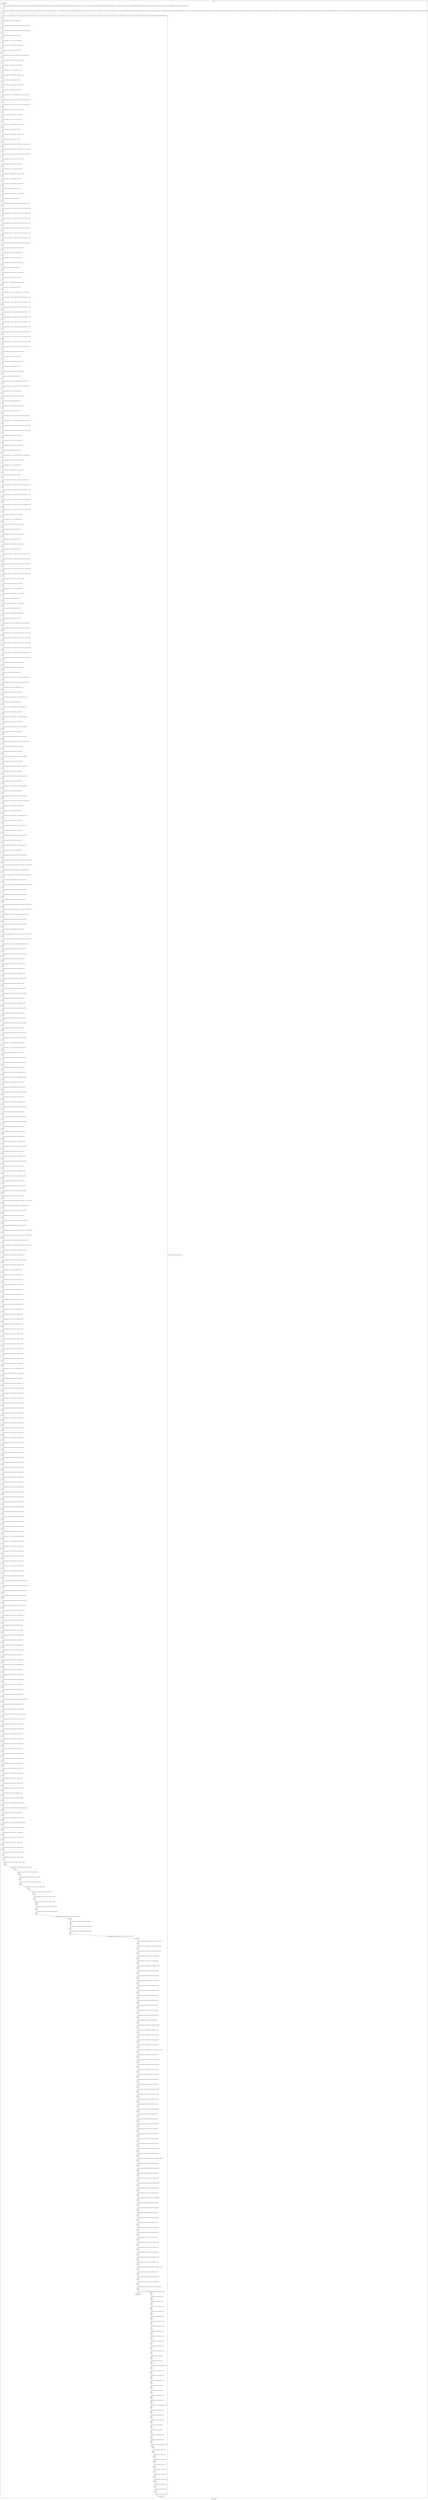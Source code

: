 digraph G {
label="Btor2XCFA";
subgraph cluster_0 {
label="main";
main_init[];
l1[];
l3[];
l4[];
l5[];
l6[];
l7[];
l8[];
l9[];
l10[];
l11[];
l12[];
l13[];
l14[];
l15[];
l16[];
l17[];
l18[];
l19[];
l20[];
l21[];
l22[];
l23[];
l24[];
l25[];
l26[];
l27[];
l28[];
l29[];
l30[];
l31[];
l32[];
l33[];
l34[];
l35[];
l36[];
l37[];
l38[];
l39[];
l40[];
l41[];
l42[];
l43[];
l44[];
l45[];
l46[];
l47[];
l48[];
l49[];
l50[];
l51[];
l52[];
l53[];
l54[];
l55[];
l56[];
l57[];
l58[];
l59[];
l60[];
l61[];
l62[];
l63[];
l64[];
l65[];
l66[];
l67[];
l68[];
l69[];
l70[];
l71[];
l72[];
l73[];
l74[];
l75[];
l76[];
l77[];
l78[];
l79[];
l80[];
l81[];
l82[];
l83[];
l84[];
l85[];
l86[];
l87[];
l88[];
l89[];
l90[];
l91[];
l92[];
l93[];
l94[];
l95[];
l96[];
l97[];
l98[];
l99[];
l100[];
l101[];
l102[];
l103[];
l104[];
l105[];
l106[];
l107[];
l108[];
l109[];
l110[];
l111[];
l112[];
l113[];
l114[];
l115[];
l116[];
l117[];
l118[];
l119[];
l120[];
l121[];
l122[];
l123[];
l124[];
l125[];
l126[];
l127[];
l128[];
l129[];
l130[];
l131[];
l132[];
l133[];
l134[];
l135[];
l136[];
l137[];
l138[];
l139[];
l140[];
l141[];
l142[];
l143[];
l144[];
l145[];
l146[];
l147[];
l148[];
l149[];
l150[];
l151[];
l152[];
l153[];
l154[];
l155[];
l156[];
l157[];
l158[];
l159[];
l160[];
l161[];
l162[];
l163[];
l164[];
l165[];
l166[];
l167[];
l168[];
l169[];
l170[];
l171[];
l172[];
l173[];
l174[];
l175[];
l176[];
l177[];
l178[];
l179[];
l180[];
l181[];
l182[];
l183[];
l184[];
l185[];
l186[];
l187[];
l188[];
l189[];
l190[];
l191[];
l192[];
l193[];
l194[];
l195[];
l196[];
l197[];
l198[];
l199[];
l200[];
l201[];
l202[];
l203[];
l204[];
l205[];
l206[];
l207[];
l208[];
l209[];
l210[];
l211[];
l212[];
l213[];
l214[];
l215[];
l216[];
l217[];
l218[];
l219[];
l220[];
l221[];
l222[];
l223[];
l224[];
l225[];
l226[];
l227[];
l228[];
l229[];
l230[];
l231[];
l232[];
l233[];
l234[];
l235[];
l236[];
l237[];
l238[];
l239[];
l240[];
l241[];
l242[];
l243[];
l244[];
l245[];
l246[];
l247[];
l248[];
l249[];
l250[];
l251[];
l252[];
l253[];
l254[];
l255[];
l256[];
l257[];
l258[];
l259[];
l260[];
l261[];
l262[];
l263[];
l264[];
l265[];
l266[];
l267[];
l268[];
l269[];
l270[];
l271[];
l272[];
l273[];
l274[];
l275[];
l276[];
l277[];
l278[];
l279[];
l280[];
l281[];
l282[];
l283[];
l284[];
l285[];
l286[];
l287[];
l288[];
l289[];
l290[];
l291[];
l292[];
l293[];
l294[];
l295[];
l296[];
l297[];
l298[];
l299[];
l300[];
l301[];
l302[];
l303[];
l304[];
l305[];
l306[];
l307[];
l308[];
l309[];
l310[];
l311[];
l312[];
l313[];
l314[];
l315[];
l316[];
l317[];
l318[];
l319[];
l320[];
l321[];
l322[];
l323[];
l324[];
l325[];
l326[];
l327[];
l328[];
l329[];
l330[];
l331[];
l332[];
l333[];
l334[];
l335[];
l336[];
l337[];
l338[];
l339[];
l340[];
l341[];
l342[];
l343[];
l344[];
l345[];
l346[];
l347[];
l348[];
l349[];
l350[];
l351[];
l352[];
l353[];
l354[];
l355[];
l356[];
l357[];
l358[];
l359[];
l360[];
l361[];
l362[];
l363[];
l364[];
l365[];
l366[];
l367[];
l368[];
l369[];
l370[];
l371[];
l372[];
l373[];
l374[];
l375[];
l376[];
l377[];
l378[];
l379[];
l380[];
l381[];
l382[];
l383[];
l384[];
l385[];
l386[];
l387[];
l388[];
l389[];
l390[];
l391[];
l392[];
l393[];
l394[];
l395[];
l396[];
l397[];
l398[];
l399[];
l400[];
l401[];
l402[];
l403[];
l404[];
l405[];
l406[];
l407[];
l408[];
l409[];
l410[];
l411[];
l412[];
l413[];
l414[];
l415[];
l416[];
l417[];
l418[];
l419[];
l420[];
l421[];
l422[];
l423[];
l424[];
l425[];
l426[];
l427[];
l428[];
l429[];
l430[];
l431[];
l432[];
l433[];
l434[];
l435[];
l436[];
l437[];
l438[];
l439[];
l440[];
l441[];
l442[];
l443[];
l444[];
l445[];
l446[];
l447[];
l448[];
l449[];
l450[];
l451[];
l452[];
l453[];
l454[];
l455[];
l456[];
l457[];
l458[];
l459[];
l460[];
l461[];
l462[];
l463[];
l464[];
main_error[];
l465[];
l466[];
l467[];
l468[];
l469[];
l470[];
l471[];
l472[];
l473[];
l474[];
l475[];
l476[];
l477[];
l478[];
l479[];
l480[];
l481[];
l482[];
l483[];
l484[];
l485[];
l486[];
l487[];
l488[];
l489[];
l490[];
l491[];
l492[];
l493[];
l494[];
l495[];
l496[];
l497[];
l498[];
l499[];
l500[];
l501[];
l502[];
l503[];
l504[];
l505[];
l506[];
main_init -> l1 [label="[(assign const_5 #b00000000),(assign const_30 #b0),(assign const_91 #b000000000000000000000000),(assign const_93 #b00000000000000000000000001010000),(assign const_97 #b00001111),(assign const_101 #b00000000000000000000000000000001),(assign const_107 #b00000100),(assign const_109 #b00000000000000000000000000000010),(assign const_133 #b00001100),(assign const_160 #b00000010),(assign const_225 #b00001010)] "];
l3 -> l4 [label="[(havoc input_98),(havoc input_108),(havoc input_114),(havoc input_138),(havoc input_141),(havoc input_142),(havoc input_143),(havoc input_144),(havoc input_145),(havoc input_146),(havoc input_167),(havoc input_168),(havoc input_169),(havoc input_194),(havoc input_198),(havoc input_199),(havoc input_245),(havoc input_248),(havoc input_249),(havoc input_272),(havoc input_293),(havoc input_314)] "];
l4 -> l5 [label="[(assign binary_92 (++ const_91 state_28))] "];
l5 -> l6 [label="[(assign comparison_94 (ite (bvule binary_92 const_93) #b1 #b0))] "];
l6 -> l7 [label="[(assign binary_95 (bvand (bvnot state_89) (bvnot comparison_94)))] "];
l7 -> l8 [label="[(assign binary_99 (bvxor const_97 state_6))] "];
l8 -> l9 [label="[(assign binary_100 (++ const_91 binary_99))] "];
l9 -> l10 [label="[(assign binary_102 (bvsub binary_100 const_101))] "];
l10 -> l11 [label="[(assign slice_103 (extract binary_102 0 8))] "];
l11 -> l12 [label="[(assign ternary_104 (ite (= input_98 #b1) slice_103 binary_99))] "];
l12 -> l13 [label="[(assign binary_105 (bvxor const_97 ternary_104))] "];
l13 -> l14 [label="[(assign binary_110 (bvxor const_107 state_8))] "];
l14 -> l15 [label="[(assign binary_111 (++ const_91 binary_110))] "];
l15 -> l16 [label="[(assign binary_112 (bvadd const_109 binary_111))] "];
l16 -> l17 [label="[(assign slice_113 (extract binary_112 0 8))] "];
l17 -> l18 [label="[(assign binary_115 (bvsub binary_111 const_101))] "];
l18 -> l19 [label="[(assign slice_116 (extract binary_115 0 8))] "];
l19 -> l20 [label="[(assign ternary_117 (ite (= input_98 #b1) slice_113 binary_110))] "];
l20 -> l21 [label="[(assign ternary_118 (ite (= input_114 #b1) slice_116 ternary_117))] "];
l21 -> l22 [label="[(assign ternary_119 (ite (= input_108 #b1) slice_113 ternary_118))] "];
l22 -> l23 [label="[(assign binary_120 (bvxor const_107 ternary_119))] "];
l23 -> l24 [label="[(assign binary_122 (bvxor const_107 state_10))] "];
l24 -> l25 [label="[(assign binary_123 (++ const_91 binary_122))] "];
l25 -> l26 [label="[(assign binary_124 (bvsub binary_123 const_109))] "];
l26 -> l27 [label="[(assign slice_125 (extract binary_124 0 8))] "];
l27 -> l28 [label="[(assign binary_126 (bvadd const_101 binary_123))] "];
l28 -> l29 [label="[(assign slice_127 (extract binary_126 0 8))] "];
l29 -> l30 [label="[(assign ternary_128 (ite (= input_98 #b1) slice_125 binary_122))] "];
l30 -> l31 [label="[(assign ternary_129 (ite (= input_114 #b1) slice_127 ternary_128))] "];
l31 -> l32 [label="[(assign ternary_130 (ite (= input_108 #b1) slice_125 ternary_129))] "];
l32 -> l33 [label="[(assign binary_131 (bvxor const_107 ternary_130))] "];
l33 -> l34 [label="[(assign binary_134 (bvxor const_133 state_12))] "];
l34 -> l35 [label="[(assign binary_135 (++ const_91 binary_134))] "];
l35 -> l36 [label="[(assign binary_136 (bvadd const_101 binary_135))] "];
l36 -> l37 [label="[(assign slice_137 (extract binary_136 0 8))] "];
l37 -> l38 [label="[(assign binary_139 (bvsub binary_135 const_101))] "];
l38 -> l39 [label="[(assign slice_140 (extract binary_139 0 8))] "];
l39 -> l40 [label="[(assign binary_147 (bvsub binary_135 const_109))] "];
l40 -> l41 [label="[(assign slice_148 (extract binary_147 0 8))] "];
l41 -> l42 [label="[(assign ternary_149 (ite (= input_98 #b1) slice_148 binary_134))] "];
l42 -> l43 [label="[(assign ternary_150 (ite (= input_146 #b1) slice_140 ternary_149))] "];
l43 -> l44 [label="[(assign ternary_151 (ite (= input_145 #b1) slice_140 ternary_150))] "];
l44 -> l45 [label="[(assign ternary_152 (ite (= input_144 #b1) slice_140 ternary_151))] "];
l45 -> l46 [label="[(assign ternary_153 (ite (= input_143 #b1) slice_140 ternary_152))] "];
l46 -> l47 [label="[(assign ternary_154 (ite (= input_142 #b1) slice_140 ternary_153))] "];
l47 -> l48 [label="[(assign ternary_155 (ite (= input_141 #b1) slice_140 ternary_154))] "];
l48 -> l49 [label="[(assign ternary_156 (ite (= input_138 #b1) slice_140 ternary_155))] "];
l49 -> l50 [label="[(assign ternary_157 (ite (= input_108 #b1) slice_137 ternary_156))] "];
l50 -> l51 [label="[(assign binary_158 (bvxor const_133 ternary_157))] "];
l51 -> l52 [label="[(assign binary_161 (bvxor const_160 state_14))] "];
l52 -> l53 [label="[(assign binary_162 (++ const_91 binary_161))] "];
l53 -> l54 [label="[(assign binary_163 (bvsub binary_162 const_101))] "];
l54 -> l55 [label="[(assign slice_164 (extract binary_163 0 8))] "];
l55 -> l56 [label="[(assign binary_165 (bvadd const_101 binary_162))] "];
l56 -> l57 [label="[(assign slice_166 (extract binary_165 0 8))] "];
l57 -> l58 [label="[(assign binary_170 (bvadd const_109 binary_162))] "];
l58 -> l59 [label="[(assign slice_171 (extract binary_170 0 8))] "];
l59 -> l60 [label="[(assign ternary_172 (ite (= input_98 #b1) slice_171 binary_161))] "];
l60 -> l61 [label="[(assign ternary_173 (ite (= input_146 #b1) slice_166 ternary_172))] "];
l61 -> l62 [label="[(assign ternary_174 (ite (= input_145 #b1) slice_166 ternary_173))] "];
l62 -> l63 [label="[(assign ternary_175 (ite (= input_169 #b1) slice_166 ternary_174))] "];
l63 -> l64 [label="[(assign ternary_176 (ite (= input_144 #b1) slice_166 ternary_175))] "];
l64 -> l65 [label="[(assign ternary_177 (ite (= input_143 #b1) slice_166 ternary_176))] "];
l65 -> l66 [label="[(assign ternary_178 (ite (= input_168 #b1) slice_166 ternary_177))] "];
l66 -> l67 [label="[(assign ternary_179 (ite (= input_142 #b1) slice_166 ternary_178))] "];
l67 -> l68 [label="[(assign ternary_180 (ite (= input_141 #b1) slice_166 ternary_179))] "];
l68 -> l69 [label="[(assign ternary_181 (ite (= input_167 #b1) slice_166 ternary_180))] "];
l69 -> l70 [label="[(assign ternary_182 (ite (= input_138 #b1) slice_166 ternary_181))] "];
l70 -> l71 [label="[(assign ternary_183 (ite (= input_108 #b1) slice_164 ternary_182))] "];
l71 -> l72 [label="[(assign binary_184 (bvxor const_160 ternary_183))] "];
l72 -> l73 [label="[(assign binary_186 (++ const_91 state_16))] "];
l73 -> l74 [label="[(assign binary_187 (bvsub binary_186 const_101))] "];
l74 -> l75 [label="[(assign slice_188 (extract binary_187 0 8))] "];
l75 -> l76 [label="[(assign binary_189 (bvadd const_109 binary_186))] "];
l76 -> l77 [label="[(assign slice_190 (extract binary_189 0 8))] "];
l77 -> l78 [label="[(assign ternary_191 (ite (= input_98 #b1) slice_190 state_16))] "];
l78 -> l79 [label="[(assign ternary_192 (ite (= input_146 #b1) slice_188 ternary_191))] "];
l79 -> l80 [label="[(assign binary_195 (++ const_91 state_18))] "];
l80 -> l81 [label="[(assign binary_196 (bvsub binary_195 const_101))] "];
l81 -> l82 [label="[(assign slice_197 (extract binary_196 0 8))] "];
l82 -> l83 [label="[(assign binary_200 (bvadd const_101 binary_195))] "];
l83 -> l84 [label="[(assign slice_201 (extract binary_200 0 8))] "];
l84 -> l85 [label="[(assign ternary_202 (ite (= input_146 #b1) slice_201 state_18))] "];
l85 -> l86 [label="[(assign ternary_203 (ite (= input_199 #b1) slice_197 ternary_202))] "];
l86 -> l87 [label="[(assign ternary_204 (ite (= input_198 #b1) slice_197 ternary_203))] "];
l87 -> l88 [label="[(assign ternary_205 (ite (= input_194 #b1) slice_197 ternary_204))] "];
l88 -> l89 [label="[(assign binary_207 (bvxor const_97 state_20))] "];
l89 -> l90 [label="[(assign binary_208 (++ const_91 binary_207))] "];
l90 -> l91 [label="[(assign binary_209 (bvsub binary_208 const_101))] "];
l91 -> l92 [label="[(assign slice_210 (extract binary_209 0 8))] "];
l92 -> l93 [label="[(assign ternary_211 (ite (= input_108 #b1) slice_210 binary_207))] "];
l93 -> l94 [label="[(assign binary_212 (bvxor const_97 ternary_211))] "];
l94 -> l95 [label="[(assign binary_214 (++ const_91 state_22))] "];
l95 -> l96 [label="[(assign binary_215 (bvadd const_101 binary_214))] "];
l96 -> l97 [label="[(assign slice_216 (extract binary_215 0 8))] "];
l97 -> l98 [label="[(assign ternary_217 (ite (= input_146 #b1) slice_216 state_22))] "];
l98 -> l99 [label="[(assign ternary_218 (ite (= input_145 #b1) slice_216 ternary_217))] "];
l99 -> l100 [label="[(assign ternary_219 (ite (= input_169 #b1) slice_216 ternary_218))] "];
l100 -> l101 [label="[(assign ternary_220 (ite (= input_143 #b1) slice_216 ternary_219))] "];
l101 -> l102 [label="[(assign ternary_221 (ite (= input_168 #b1) slice_216 ternary_220))] "];
l102 -> l103 [label="[(assign ternary_222 (ite (= input_141 #b1) slice_216 ternary_221))] "];
l103 -> l104 [label="[(assign ternary_223 (ite (= input_167 #b1) slice_216 ternary_222))] "];
l104 -> l105 [label="[(assign binary_226 (bvxor const_225 state_24))] "];
l105 -> l106 [label="[(assign binary_227 (++ const_91 binary_226))] "];
l106 -> l107 [label="[(assign binary_228 (bvsub binary_227 const_109))] "];
l107 -> l108 [label="[(assign slice_229 (extract binary_228 0 8))] "];
l108 -> l109 [label="[(assign binary_230 (bvadd const_101 binary_227))] "];
l109 -> l110 [label="[(assign slice_231 (extract binary_230 0 8))] "];
l110 -> l111 [label="[(assign binary_232 (bvadd const_109 binary_227))] "];
l111 -> l112 [label="[(assign slice_233 (extract binary_232 0 8))] "];
l112 -> l113 [label="[(assign ternary_234 (ite (= input_98 #b1) slice_233 binary_226))] "];
l113 -> l114 [label="[(assign ternary_235 (ite (= input_145 #b1) slice_231 ternary_234))] "];
l114 -> l115 [label="[(assign ternary_236 (ite (= input_143 #b1) slice_231 ternary_235))] "];
l115 -> l116 [label="[(assign ternary_237 (ite (= input_141 #b1) slice_231 ternary_236))] "];
l116 -> l117 [label="[(assign ternary_238 (ite (= input_108 #b1) slice_229 ternary_237))] "];
l117 -> l118 [label="[(assign binary_239 (bvxor const_225 ternary_238))] "];
l118 -> l119 [label="[(assign binary_241 (bvxor const_225 state_26))] "];
l119 -> l120 [label="[(assign binary_242 (++ const_91 binary_241))] "];
l120 -> l121 [label="[(assign binary_243 (bvadd const_101 binary_242))] "];
l121 -> l122 [label="[(assign slice_244 (extract binary_243 0 8))] "];
l122 -> l123 [label="[(assign binary_246 (bvsub binary_242 const_101))] "];
l123 -> l124 [label="[(assign slice_247 (extract binary_246 0 8))] "];
l124 -> l125 [label="[(assign binary_250 (bvadd const_109 binary_242))] "];
l125 -> l126 [label="[(assign slice_251 (extract binary_250 0 8))] "];
l126 -> l127 [label="[(assign ternary_252 (ite (= input_98 #b1) slice_251 binary_241))] "];
l127 -> l128 [label="[(assign ternary_253 (ite (= input_199 #b1) slice_247 ternary_252))] "];
l128 -> l129 [label="[(assign ternary_254 (ite (= input_249 #b1) slice_247 ternary_253))] "];
l129 -> l130 [label="[(assign ternary_255 (ite (= input_198 #b1) slice_247 ternary_254))] "];
l130 -> l131 [label="[(assign ternary_256 (ite (= input_248 #b1) slice_247 ternary_255))] "];
l131 -> l132 [label="[(assign ternary_257 (ite (= input_194 #b1) slice_247 ternary_256))] "];
l132 -> l133 [label="[(assign ternary_258 (ite (= input_245 #b1) slice_247 ternary_257))] "];
l133 -> l134 [label="[(assign ternary_259 (ite (= input_108 #b1) slice_244 ternary_258))] "];
l134 -> l135 [label="[(assign binary_260 (bvxor const_225 ternary_259))] "];
l135 -> l136 [label="[(assign binary_262 (bvadd const_101 binary_92))] "];
l136 -> l137 [label="[(assign slice_263 (extract binary_262 0 8))] "];
l137 -> l138 [label="[(assign ternary_264 (ite (= input_114 #b1) slice_263 state_28))] "];
l138 -> l139 [label="[(assign binary_268 (bvand (bvnot state_35) (bvnot input_199)))] "];
l139 -> l140 [label="[(assign binary_269 (bvor binary_268 input_144))] "];
l140 -> l141 [label="[(assign binary_271 (bvor state_37 input_199))] "];
l141 -> l142 [label="[(assign binary_273 (bvand binary_271 (bvnot input_272)))] "];
l142 -> l143 [label="[(assign binary_275 (bvor state_39 input_272))] "];
l143 -> l144 [label="[(assign binary_276 (bvand binary_275 (bvnot input_145)))] "];
l144 -> l145 [label="[(assign binary_278 (bvor state_41 input_145))] "];
l145 -> l146 [label="[(assign binary_279 (bvand binary_278 (bvnot input_169)))] "];
l146 -> l147 [label="[(assign binary_283 (bvor state_47 input_169))] "];
l147 -> l148 [label="[(assign binary_284 (bvand binary_283 (bvnot input_249)))] "];
l148 -> l149 [label="[(assign binary_286 (bvor state_49 input_249))] "];
l149 -> l150 [label="[(assign binary_287 (bvand binary_286 (bvnot input_144)))] "];
l150 -> l151 [label="[(assign binary_289 (bvand (bvnot state_51) (bvnot input_198)))] "];
l151 -> l152 [label="[(assign binary_290 (bvor binary_289 input_142))] "];
l152 -> l153 [label="[(assign binary_292 (bvor state_53 input_198))] "];
l153 -> l154 [label="[(assign binary_294 (bvand binary_292 (bvnot input_293)))] "];
l154 -> l155 [label="[(assign binary_296 (bvor state_55 input_293))] "];
l155 -> l156 [label="[(assign binary_297 (bvand binary_296 (bvnot input_143)))] "];
l156 -> l157 [label="[(assign binary_299 (bvor state_57 input_143))] "];
l157 -> l158 [label="[(assign binary_300 (bvand binary_299 (bvnot input_168)))] "];
l158 -> l159 [label="[(assign binary_304 (bvor state_63 input_168))] "];
l159 -> l160 [label="[(assign binary_305 (bvand binary_304 (bvnot input_248)))] "];
l160 -> l161 [label="[(assign binary_307 (bvor state_65 input_248))] "];
l161 -> l162 [label="[(assign binary_308 (bvand binary_307 (bvnot input_142)))] "];
l162 -> l163 [label="[(assign binary_310 (bvand (bvnot state_67) (bvnot input_194)))] "];
l163 -> l164 [label="[(assign binary_311 (bvor binary_310 input_138))] "];
l164 -> l165 [label="[(assign binary_313 (bvor state_69 input_194))] "];
l165 -> l166 [label="[(assign binary_315 (bvand binary_313 (bvnot input_314)))] "];
l166 -> l167 [label="[(assign binary_317 (bvor state_71 input_314))] "];
l167 -> l168 [label="[(assign binary_318 (bvand binary_317 (bvnot input_141)))] "];
l168 -> l169 [label="[(assign binary_320 (bvor state_73 input_141))] "];
l169 -> l170 [label="[(assign binary_321 (bvand binary_320 (bvnot input_167)))] "];
l170 -> l171 [label="[(assign binary_325 (bvor state_79 input_167))] "];
l171 -> l172 [label="[(assign binary_326 (bvand binary_325 (bvnot input_245)))] "];
l172 -> l173 [label="[(assign binary_328 (bvor state_81 input_245))] "];
l173 -> l174 [label="[(assign binary_329 (bvand binary_328 (bvnot input_138)))] "];
l174 -> l175 [label="[(assign comparison_334 (ite (bvule const_101 binary_100) #b1 #b0))] "];
l175 -> l176 [label="[(assign comparison_335 (ite (bvule const_109 binary_111) #b1 #b0))] "];
l176 -> l177 [label="[(assign binary_336 (bvand comparison_334 comparison_335))] "];
l177 -> l178 [label="[(assign comparison_337 (ite (bvule const_109 binary_123) #b1 #b0))] "];
l178 -> l179 [label="[(assign binary_338 (bvand binary_336 comparison_337))] "];
l179 -> l180 [label="[(assign comparison_339 (ite (bvule const_109 binary_135) #b1 #b0))] "];
l180 -> l181 [label="[(assign binary_340 (bvand binary_338 comparison_339))] "];
l181 -> l182 [label="[(assign binary_341 (bvand (bvnot state_31) binary_340))] "];
l182 -> l183 [label="[(assign binary_342 (bvor (bvnot input_98) binary_341))] "];
l183 -> l184 [label="[(assign comparison_343 (ite (bvule const_101 binary_186) #b1 #b0))] "];
l184 -> l185 [label="[(assign comparison_344 (ite (bvule const_101 binary_135) #b1 #b0))] "];
l185 -> l186 [label="[(assign binary_345 (bvand comparison_343 comparison_344))] "];
l186 -> l187 [label="[(assign binary_346 (bvand (bvnot state_33) binary_345))] "];
l187 -> l188 [label="[(assign binary_347 (bvor (bvnot input_146) binary_346))] "];
l188 -> l189 [label="[(assign binary_348 (bvand binary_342 binary_347))] "];
l189 -> l190 [label="[(assign comparison_349 (ite (bvule const_101 binary_195) #b1 #b0))] "];
l190 -> l191 [label="[(assign comparison_350 (ite (bvule const_101 binary_242) #b1 #b0))] "];
l191 -> l192 [label="[(assign binary_351 (bvand comparison_349 comparison_350))] "];
l192 -> l193 [label="[(assign binary_352 (bvand (bvnot state_35) binary_351))] "];
l193 -> l194 [label="[(assign binary_353 (bvor (bvnot input_199) binary_352))] "];
l194 -> l195 [label="[(assign binary_354 (bvand binary_348 binary_353))] "];
l195 -> l196 [label="[(assign binary_355 (bvor state_37 (bvnot input_272)))] "];
l196 -> l197 [label="[(assign binary_356 (bvand binary_354 binary_355))] "];
l197 -> l198 [label="[(assign binary_357 (bvand state_39 comparison_344))] "];
l198 -> l199 [label="[(assign binary_358 (bvor (bvnot input_145) binary_357))] "];
l199 -> l200 [label="[(assign binary_359 (bvand binary_356 binary_358))] "];
l200 -> l201 [label="[(assign binary_360 (bvand state_41 comparison_344))] "];
l201 -> l202 [label="[(assign binary_361 (bvor (bvnot input_169) binary_360))] "];
l202 -> l203 [label="[(assign binary_362 (bvand binary_359 binary_361))] "];
l203 -> l204 [label="[(assign binary_363 (bvand state_47 comparison_350))] "];
l204 -> l205 [label="[(assign binary_364 (bvor (bvnot input_249) binary_363))] "];
l205 -> l206 [label="[(assign binary_365 (bvand binary_362 binary_364))] "];
l206 -> l207 [label="[(assign binary_366 (bvand state_49 comparison_344))] "];
l207 -> l208 [label="[(assign binary_367 (bvor (bvnot input_144) binary_366))] "];
l208 -> l209 [label="[(assign binary_368 (bvand binary_365 binary_367))] "];
l209 -> l210 [label="[(assign binary_369 (bvand (bvnot state_51) binary_351))] "];
l210 -> l211 [label="[(assign binary_370 (bvor (bvnot input_198) binary_369))] "];
l211 -> l212 [label="[(assign binary_371 (bvand binary_368 binary_370))] "];
l212 -> l213 [label="[(assign binary_372 (bvor state_53 (bvnot input_293)))] "];
l213 -> l214 [label="[(assign binary_373 (bvand binary_371 binary_372))] "];
l214 -> l215 [label="[(assign binary_374 (bvand state_55 comparison_344))] "];
l215 -> l216 [label="[(assign binary_375 (bvor (bvnot input_143) binary_374))] "];
l216 -> l217 [label="[(assign binary_376 (bvand binary_373 binary_375))] "];
l217 -> l218 [label="[(assign binary_377 (bvand state_57 comparison_344))] "];
l218 -> l219 [label="[(assign binary_378 (bvor (bvnot input_168) binary_377))] "];
l219 -> l220 [label="[(assign binary_379 (bvand binary_376 binary_378))] "];
l220 -> l221 [label="[(assign binary_380 (bvand state_63 comparison_350))] "];
l221 -> l222 [label="[(assign binary_381 (bvor (bvnot input_248) binary_380))] "];
l222 -> l223 [label="[(assign binary_382 (bvand binary_379 binary_381))] "];
l223 -> l224 [label="[(assign binary_383 (bvand state_65 comparison_344))] "];
l224 -> l225 [label="[(assign binary_384 (bvor (bvnot input_142) binary_383))] "];
l225 -> l226 [label="[(assign binary_385 (bvand binary_382 binary_384))] "];
l226 -> l227 [label="[(assign binary_386 (bvand (bvnot state_67) binary_351))] "];
l227 -> l228 [label="[(assign binary_387 (bvor (bvnot input_194) binary_386))] "];
l228 -> l229 [label="[(assign binary_388 (bvand binary_385 binary_387))] "];
l229 -> l230 [label="[(assign binary_389 (bvor state_69 (bvnot input_314)))] "];
l230 -> l231 [label="[(assign binary_390 (bvand binary_388 binary_389))] "];
l231 -> l232 [label="[(assign binary_391 (bvand state_71 comparison_344))] "];
l232 -> l233 [label="[(assign binary_392 (bvor (bvnot input_141) binary_391))] "];
l233 -> l234 [label="[(assign binary_393 (bvand binary_390 binary_392))] "];
l234 -> l235 [label="[(assign binary_394 (bvand state_73 comparison_344))] "];
l235 -> l236 [label="[(assign binary_395 (bvor (bvnot input_167) binary_394))] "];
l236 -> l237 [label="[(assign binary_396 (bvand binary_393 binary_395))] "];
l237 -> l238 [label="[(assign binary_397 (bvand state_79 comparison_350))] "];
l238 -> l239 [label="[(assign binary_398 (bvor (bvnot input_245) binary_397))] "];
l239 -> l240 [label="[(assign binary_399 (bvand binary_396 binary_398))] "];
l240 -> l241 [label="[(assign binary_400 (bvand state_81 comparison_344))] "];
l241 -> l242 [label="[(assign binary_401 (bvor (bvnot input_138) binary_400))] "];
l242 -> l243 [label="[(assign binary_402 (bvand binary_399 binary_401))] "];
l243 -> l244 [label="[(assign comparison_403 (ite (bvule const_101 binary_111) #b1 #b0))] "];
l244 -> l245 [label="[(assign binary_404 (bvand (bvnot state_87) comparison_403))] "];
l245 -> l246 [label="[(assign binary_405 (bvor (bvnot input_114) binary_404))] "];
l246 -> l247 [label="[(assign binary_406 (bvand binary_402 binary_405))] "];
l247 -> l248 [label="[(assign binary_407 (bvand (bvnot state_83) (bvnot state_85)))] "];
l248 -> l249 [label="[(assign binary_408 (bvand binary_407 comparison_337))] "];
l249 -> l250 [label="[(assign comparison_409 (ite (bvule const_101 binary_162) #b1 #b0))] "];
l250 -> l251 [label="[(assign comparison_410 (ite (bvule const_101 binary_208) #b1 #b0))] "];
l251 -> l252 [label="[(assign binary_411 (bvand comparison_409 comparison_410))] "];
l252 -> l253 [label="[(assign comparison_412 (ite (bvule const_109 binary_227) #b1 #b0))] "];
l253 -> l254 [label="[(assign binary_413 (bvand binary_411 comparison_412))] "];
l254 -> l255 [label="[(assign binary_414 (bvand binary_408 binary_413))] "];
l255 -> l256 [label="[(assign binary_415 (bvor (bvnot input_108) binary_414))] "];
l256 -> l257 [label="[(assign binary_416 (bvand binary_406 binary_415))] "];
l257 -> l258 [label="[(assign binary_417 (bvor input_98 input_146))] "];
l258 -> l259 [label="[(assign binary_418 (bvor input_199 binary_417))] "];
l259 -> l260 [label="[(assign binary_419 (bvor input_272 binary_418))] "];
l260 -> l261 [label="[(assign binary_420 (bvor input_145 binary_419))] "];
l261 -> l262 [label="[(assign binary_421 (bvor input_169 binary_420))] "];
l262 -> l263 [label="[(assign binary_422 (bvor input_249 binary_421))] "];
l263 -> l264 [label="[(assign binary_423 (bvor input_144 binary_422))] "];
l264 -> l265 [label="[(assign binary_424 (bvor input_198 binary_423))] "];
l265 -> l266 [label="[(assign binary_425 (bvor input_293 binary_424))] "];
l266 -> l267 [label="[(assign binary_426 (bvor input_143 binary_425))] "];
l267 -> l268 [label="[(assign binary_427 (bvor input_168 binary_426))] "];
l268 -> l269 [label="[(assign binary_428 (bvor input_248 binary_427))] "];
l269 -> l270 [label="[(assign binary_429 (bvor input_142 binary_428))] "];
l270 -> l271 [label="[(assign binary_430 (bvor input_194 binary_429))] "];
l271 -> l272 [label="[(assign binary_431 (bvor input_314 binary_430))] "];
l272 -> l273 [label="[(assign binary_432 (bvor input_141 binary_431))] "];
l273 -> l274 [label="[(assign binary_433 (bvor input_167 binary_432))] "];
l274 -> l275 [label="[(assign binary_434 (bvor input_245 binary_433))] "];
l275 -> l276 [label="[(assign binary_435 (bvor input_138 binary_434))] "];
l276 -> l277 [label="[(assign binary_436 (bvor input_114 binary_435))] "];
l277 -> l278 [label="[(assign binary_437 (bvor input_108 binary_436))] "];
l278 -> l279 [label="[(assign binary_438 (bvand binary_416 binary_437))] "];
l279 -> l280 [label="[(assign binary_439 (bvand input_98 input_146))] "];
l280 -> l281 [label="[(assign binary_440 (bvand input_199 binary_417))] "];
l281 -> l282 [label="[(assign binary_441 (bvor binary_439 binary_440))] "];
l282 -> l283 [label="[(assign binary_442 (bvand input_272 binary_418))] "];
l283 -> l284 [label="[(assign binary_443 (bvor binary_441 binary_442))] "];
l284 -> l285 [label="[(assign binary_444 (bvand input_145 binary_419))] "];
l285 -> l286 [label="[(assign binary_445 (bvor binary_443 binary_444))] "];
l286 -> l287 [label="[(assign binary_446 (bvand input_169 binary_420))] "];
l287 -> l288 [label="[(assign binary_447 (bvor binary_445 binary_446))] "];
l288 -> l289 [label="[(assign binary_448 (bvand input_249 binary_421))] "];
l289 -> l290 [label="[(assign binary_449 (bvor binary_447 binary_448))] "];
l290 -> l291 [label="[(assign binary_450 (bvand input_144 binary_422))] "];
l291 -> l292 [label="[(assign binary_451 (bvor binary_449 binary_450))] "];
l292 -> l293 [label="[(assign binary_452 (bvand input_198 binary_423))] "];
l293 -> l294 [label="[(assign binary_453 (bvor binary_451 binary_452))] "];
l294 -> l295 [label="[(assign binary_454 (bvand input_293 binary_424))] "];
l295 -> l296 [label="[(assign binary_455 (bvor binary_453 binary_454))] "];
l296 -> l297 [label="[(assign binary_456 (bvand input_143 binary_425))] "];
l297 -> l298 [label="[(assign binary_457 (bvor binary_455 binary_456))] "];
l298 -> l299 [label="[(assign binary_458 (bvand input_168 binary_426))] "];
l299 -> l300 [label="[(assign binary_459 (bvor binary_457 binary_458))] "];
l300 -> l301 [label="[(assign binary_460 (bvand input_248 binary_427))] "];
l301 -> l302 [label="[(assign binary_461 (bvor binary_459 binary_460))] "];
l302 -> l303 [label="[(assign binary_462 (bvand input_142 binary_428))] "];
l303 -> l304 [label="[(assign binary_463 (bvor binary_461 binary_462))] "];
l304 -> l305 [label="[(assign binary_464 (bvand input_194 binary_429))] "];
l305 -> l306 [label="[(assign binary_465 (bvor binary_463 binary_464))] "];
l306 -> l307 [label="[(assign binary_466 (bvand input_314 binary_430))] "];
l307 -> l308 [label="[(assign binary_467 (bvor binary_465 binary_466))] "];
l308 -> l309 [label="[(assign binary_468 (bvand input_141 binary_431))] "];
l309 -> l310 [label="[(assign binary_469 (bvor binary_467 binary_468))] "];
l310 -> l311 [label="[(assign binary_470 (bvand input_167 binary_432))] "];
l311 -> l312 [label="[(assign binary_471 (bvor binary_469 binary_470))] "];
l312 -> l313 [label="[(assign binary_472 (bvand input_245 binary_433))] "];
l313 -> l314 [label="[(assign binary_473 (bvor binary_471 binary_472))] "];
l314 -> l315 [label="[(assign binary_474 (bvand input_138 binary_434))] "];
l315 -> l316 [label="[(assign binary_475 (bvor binary_473 binary_474))] "];
l316 -> l317 [label="[(assign binary_476 (bvand input_114 binary_435))] "];
l317 -> l318 [label="[(assign binary_477 (bvor binary_475 binary_476))] "];
l318 -> l319 [label="[(assign binary_478 (bvand input_108 binary_436))] "];
l319 -> l320 [label="[(assign binary_479 (bvor binary_477 binary_478))] "];
l320 -> l321 [label="[(assign binary_480 (bvand binary_438 (bvnot binary_479)))] "];
l321 -> l322 [label="[(assign binary_481 (bvand (bvnot state_31) (bvnot state_33)))] "];
l322 -> l323 [label="[(assign binary_482 (bvand binary_481 (bvnot state_83)))] "];
l323 -> l324 [label="[(assign binary_483 (bvand binary_482 (bvnot state_85)))] "];
l324 -> l325 [label="[(assign binary_484 (bvand binary_483 (bvnot state_87)))] "];
l325 -> l326 [label="[(assign binary_485 (bvand (bvnot state_35) state_37))] "];
l326 -> l327 [label="[(assign binary_486 (bvor (bvnot state_35) state_37))] "];
l327 -> l328 [label="[(assign binary_487 (bvand state_39 binary_486))] "];
l328 -> l329 [label="[(assign binary_488 (bvor binary_485 binary_487))] "];
l329 -> l330 [label="[(assign binary_489 (bvor state_39 binary_486))] "];
l330 -> l331 [label="[(assign binary_490 (bvand state_41 binary_489))] "];
l331 -> l332 [label="[(assign binary_491 (bvor binary_488 binary_490))] "];
l332 -> l333 [label="[(assign binary_492 (bvor state_41 binary_489))] "];
l333 -> l334 [label="[(assign binary_493 (bvand state_43 binary_492))] "];
l334 -> l335 [label="[(assign binary_494 (bvor binary_491 binary_493))] "];
l335 -> l336 [label="[(assign binary_495 (bvor state_43 binary_492))] "];
l336 -> l337 [label="[(assign binary_496 (bvand state_45 binary_495))] "];
l337 -> l338 [label="[(assign binary_497 (bvor binary_494 binary_496))] "];
l338 -> l339 [label="[(assign binary_498 (bvor state_45 binary_495))] "];
l339 -> l340 [label="[(assign binary_499 (bvand state_47 binary_498))] "];
l340 -> l341 [label="[(assign binary_500 (bvor binary_497 binary_499))] "];
l341 -> l342 [label="[(assign binary_501 (bvor state_47 binary_498))] "];
l342 -> l343 [label="[(assign binary_502 (bvand state_49 binary_501))] "];
l343 -> l344 [label="[(assign binary_503 (bvor binary_500 binary_502))] "];
l344 -> l345 [label="[(assign binary_504 (bvand binary_484 (bvnot binary_503)))] "];
l345 -> l346 [label="[(assign binary_505 (bvor state_49 binary_501))] "];
l346 -> l347 [label="[(assign binary_506 (bvand binary_504 binary_505))] "];
l347 -> l348 [label="[(assign binary_507 (bvand (bvnot state_51) state_53))] "];
l348 -> l349 [label="[(assign binary_508 (bvor (bvnot state_51) state_53))] "];
l349 -> l350 [label="[(assign binary_509 (bvand state_55 binary_508))] "];
l350 -> l351 [label="[(assign binary_510 (bvor binary_507 binary_509))] "];
l351 -> l352 [label="[(assign binary_511 (bvor state_55 binary_508))] "];
l352 -> l353 [label="[(assign binary_512 (bvand state_57 binary_511))] "];
l353 -> l354 [label="[(assign binary_513 (bvor binary_510 binary_512))] "];
l354 -> l355 [label="[(assign binary_514 (bvor state_57 binary_511))] "];
l355 -> l356 [label="[(assign binary_515 (bvand state_59 binary_514))] "];
l356 -> l357 [label="[(assign binary_516 (bvor binary_513 binary_515))] "];
l357 -> l358 [label="[(assign binary_517 (bvor state_59 binary_514))] "];
l358 -> l359 [label="[(assign binary_518 (bvand state_61 binary_517))] "];
l359 -> l360 [label="[(assign binary_519 (bvor binary_516 binary_518))] "];
l360 -> l361 [label="[(assign binary_520 (bvor state_61 binary_517))] "];
l361 -> l362 [label="[(assign binary_521 (bvand state_63 binary_520))] "];
l362 -> l363 [label="[(assign binary_522 (bvor binary_519 binary_521))] "];
l363 -> l364 [label="[(assign binary_523 (bvor state_63 binary_520))] "];
l364 -> l365 [label="[(assign binary_524 (bvand state_65 binary_523))] "];
l365 -> l366 [label="[(assign binary_525 (bvor binary_522 binary_524))] "];
l366 -> l367 [label="[(assign binary_526 (bvand binary_506 (bvnot binary_525)))] "];
l367 -> l368 [label="[(assign binary_527 (bvor state_65 binary_523))] "];
l368 -> l369 [label="[(assign binary_528 (bvand binary_526 binary_527))] "];
l369 -> l370 [label="[(assign binary_529 (bvand (bvnot state_67) state_69))] "];
l370 -> l371 [label="[(assign binary_530 (bvor (bvnot state_67) state_69))] "];
l371 -> l372 [label="[(assign binary_531 (bvand state_71 binary_530))] "];
l372 -> l373 [label="[(assign binary_532 (bvor binary_529 binary_531))] "];
l373 -> l374 [label="[(assign binary_533 (bvor state_71 binary_530))] "];
l374 -> l375 [label="[(assign binary_534 (bvand state_73 binary_533))] "];
l375 -> l376 [label="[(assign binary_535 (bvor binary_532 binary_534))] "];
l376 -> l377 [label="[(assign binary_536 (bvor state_73 binary_533))] "];
l377 -> l378 [label="[(assign binary_537 (bvand state_75 binary_536))] "];
l378 -> l379 [label="[(assign binary_538 (bvor binary_535 binary_537))] "];
l379 -> l380 [label="[(assign binary_539 (bvor state_75 binary_536))] "];
l380 -> l381 [label="[(assign binary_540 (bvand state_77 binary_539))] "];
l381 -> l382 [label="[(assign binary_541 (bvor binary_538 binary_540))] "];
l382 -> l383 [label="[(assign binary_542 (bvor state_77 binary_539))] "];
l383 -> l384 [label="[(assign binary_543 (bvand state_79 binary_542))] "];
l384 -> l385 [label="[(assign binary_544 (bvor binary_541 binary_543))] "];
l385 -> l386 [label="[(assign binary_545 (bvor state_79 binary_542))] "];
l386 -> l387 [label="[(assign binary_546 (bvand state_81 binary_545))] "];
l387 -> l388 [label="[(assign binary_547 (bvor binary_544 binary_546))] "];
l388 -> l389 [label="[(assign binary_548 (bvand binary_528 (bvnot binary_547)))] "];
l389 -> l390 [label="[(assign binary_549 (bvor state_81 binary_545))] "];
l390 -> l391 [label="[(assign binary_550 (bvand binary_548 binary_549))] "];
l391 -> l392 [label="[(assign binary_551 (bvand binary_480 binary_550))] "];
l392 -> l393 [label="[(assign binary_552 (bvand (bvnot state_31) (bvnot state_33)))] "];
l393 -> l394 [label="[(assign binary_553 (bvand binary_552 (bvnot state_83)))] "];
l394 -> l395 [label="[(assign binary_554 (bvand binary_553 (bvnot state_85)))] "];
l395 -> l396 [label="[(assign binary_555 (bvand binary_554 (bvnot state_87)))] "];
l396 -> l397 [label="[(assign binary_556 (bvand binary_273 binary_269))] "];
l397 -> l398 [label="[(assign binary_557 (bvor binary_273 binary_269))] "];
l398 -> l399 [label="[(assign binary_558 (bvand binary_276 binary_557))] "];
l399 -> l400 [label="[(assign binary_559 (bvor binary_556 binary_558))] "];
l400 -> l401 [label="[(assign binary_560 (bvor binary_276 binary_557))] "];
l401 -> l402 [label="[(assign binary_561 (bvand binary_279 binary_560))] "];
l402 -> l403 [label="[(assign binary_562 (bvor binary_559 binary_561))] "];
l403 -> l404 [label="[(assign binary_563 (bvor binary_279 binary_560))] "];
l404 -> l405 [label="[(assign binary_564 (bvand state_43 binary_563))] "];
l405 -> l406 [label="[(assign binary_565 (bvor binary_562 binary_564))] "];
l406 -> l407 [label="[(assign binary_566 (bvor state_43 binary_563))] "];
l407 -> l408 [label="[(assign binary_567 (bvand state_45 binary_566))] "];
l408 -> l409 [label="[(assign binary_568 (bvor binary_565 binary_567))] "];
l409 -> l410 [label="[(assign binary_569 (bvor state_45 binary_566))] "];
l410 -> l411 [label="[(assign binary_570 (bvand binary_284 binary_569))] "];
l411 -> l412 [label="[(assign binary_571 (bvor binary_568 binary_570))] "];
l412 -> l413 [label="[(assign binary_572 (bvor binary_284 binary_569))] "];
l413 -> l414 [label="[(assign binary_573 (bvand binary_287 binary_572))] "];
l414 -> l415 [label="[(assign binary_574 (bvor binary_571 binary_573))] "];
l415 -> l416 [label="[(assign binary_575 (bvand binary_555 (bvnot binary_574)))] "];
l416 -> l417 [label="[(assign binary_576 (bvor binary_287 binary_572))] "];
l417 -> l418 [label="[(assign binary_577 (bvand binary_575 binary_576))] "];
l418 -> l419 [label="[(assign binary_578 (bvand binary_294 binary_290))] "];
l419 -> l420 [label="[(assign binary_579 (bvor binary_294 binary_290))] "];
l420 -> l421 [label="[(assign binary_580 (bvand binary_297 binary_579))] "];
l421 -> l422 [label="[(assign binary_581 (bvor binary_578 binary_580))] "];
l422 -> l423 [label="[(assign binary_582 (bvor binary_297 binary_579))] "];
l423 -> l424 [label="[(assign binary_583 (bvand binary_300 binary_582))] "];
l424 -> l425 [label="[(assign binary_584 (bvor binary_581 binary_583))] "];
l425 -> l426 [label="[(assign binary_585 (bvor binary_300 binary_582))] "];
l426 -> l427 [label="[(assign binary_586 (bvand state_59 binary_585))] "];
l427 -> l428 [label="[(assign binary_587 (bvor binary_584 binary_586))] "];
l428 -> l429 [label="[(assign binary_588 (bvor state_59 binary_585))] "];
l429 -> l430 [label="[(assign binary_589 (bvand state_61 binary_588))] "];
l430 -> l431 [label="[(assign binary_590 (bvor binary_587 binary_589))] "];
l431 -> l432 [label="[(assign binary_591 (bvor state_61 binary_588))] "];
l432 -> l433 [label="[(assign binary_592 (bvand binary_305 binary_591))] "];
l433 -> l434 [label="[(assign binary_593 (bvor binary_590 binary_592))] "];
l434 -> l435 [label="[(assign binary_594 (bvor binary_305 binary_591))] "];
l435 -> l436 [label="[(assign binary_595 (bvand binary_308 binary_594))] "];
l436 -> l437 [label="[(assign binary_596 (bvor binary_593 binary_595))] "];
l437 -> l438 [label="[(assign binary_597 (bvand binary_577 (bvnot binary_596)))] "];
l438 -> l439 [label="[(assign binary_598 (bvor binary_308 binary_594))] "];
l439 -> l440 [label="[(assign binary_599 (bvand binary_597 binary_598))] "];
l440 -> l441 [label="[(assign binary_600 (bvand binary_315 binary_311))] "];
l441 -> l442 [label="[(assign binary_601 (bvor binary_315 binary_311))] "];
l442 -> l443 [label="[(assign binary_602 (bvand binary_318 binary_601))] "];
l443 -> l444 [label="[(assign binary_603 (bvor binary_600 binary_602))] "];
l444 -> l445 [label="[(assign binary_604 (bvor binary_318 binary_601))] "];
l445 -> l446 [label="[(assign binary_605 (bvand binary_321 binary_604))] "];
l446 -> l447 [label="[(assign binary_606 (bvor binary_603 binary_605))] "];
l447 -> l448 [label="[(assign binary_607 (bvor binary_321 binary_604))] "];
l448 -> l449 [label="[(assign binary_608 (bvand state_75 binary_607))] "];
l449 -> l450 [label="[(assign binary_609 (bvor binary_606 binary_608))] "];
l450 -> l451 [label="[(assign binary_610 (bvor state_75 binary_607))] "];
l451 -> l452 [label="[(assign binary_611 (bvand state_77 binary_610))] "];
l452 -> l453 [label="[(assign binary_612 (bvor binary_609 binary_611))] "];
l453 -> l454 [label="[(assign binary_613 (bvor state_77 binary_610))] "];
l454 -> l455 [label="[(assign binary_614 (bvand binary_326 binary_613))] "];
l455 -> l456 [label="[(assign binary_615 (bvor binary_612 binary_614))] "];
l456 -> l457 [label="[(assign binary_616 (bvor binary_326 binary_613))] "];
l457 -> l458 [label="[(assign binary_617 (bvand binary_329 binary_616))] "];
l458 -> l459 [label="[(assign binary_618 (bvor binary_615 binary_617))] "];
l459 -> l460 [label="[(assign binary_619 (bvand binary_599 (bvnot binary_618)))] "];
l460 -> l461 [label="[(assign binary_620 (bvor binary_329 binary_616))] "];
l461 -> l462 [label="[(assign binary_621 (bvand binary_619 binary_620))] "];
l462 -> l463 [label="[(assign binary_622 (bvand binary_551 binary_621))] "];
l463 -> l464 [label="[(assign binary_623 (bvand binary_622 (bvnot state_89)))] "];
l464 -> main_error [label="[(assume (= binary_95 #b1))] "];
l464 -> l465 [label="[(assume (not (= binary_95 #b1)))] "];
l465 -> l466 [label="[(assign state_6 binary_105)] "];
l466 -> l467 [label="[(assign state_8 binary_120)] "];
l467 -> l468 [label="[(assign state_10 binary_131)] "];
l468 -> l469 [label="[(assign state_12 binary_158)] "];
l469 -> l470 [label="[(assign state_14 binary_184)] "];
l470 -> l471 [label="[(assign state_16 ternary_192)] "];
l471 -> l472 [label="[(assign state_18 ternary_205)] "];
l472 -> l473 [label="[(assign state_20 binary_212)] "];
l473 -> l474 [label="[(assign state_22 ternary_223)] "];
l474 -> l475 [label="[(assign state_24 binary_239)] "];
l475 -> l476 [label="[(assign state_26 binary_260)] "];
l476 -> l477 [label="[(assign state_28 ternary_264)] "];
l477 -> l478 [label="[(assign state_31 state_31)] "];
l478 -> l479 [label="[(assign state_33 state_33)] "];
l479 -> l480 [label="[(assign state_35 (bvnot binary_269))] "];
l480 -> l481 [label="[(assign state_37 binary_273)] "];
l481 -> l482 [label="[(assign state_39 binary_276)] "];
l482 -> l483 [label="[(assign state_41 binary_279)] "];
l483 -> l484 [label="[(assign state_43 state_43)] "];
l484 -> l485 [label="[(assign state_45 state_45)] "];
l485 -> l486 [label="[(assign state_47 binary_284)] "];
l486 -> l487 [label="[(assign state_49 binary_287)] "];
l487 -> l488 [label="[(assign state_51 (bvnot binary_290))] "];
l488 -> l489 [label="[(assign state_53 binary_294)] "];
l489 -> l490 [label="[(assign state_55 binary_297)] "];
l490 -> l491 [label="[(assign state_57 binary_300)] "];
l491 -> l492 [label="[(assign state_59 state_59)] "];
l492 -> l493 [label="[(assign state_61 state_61)] "];
l493 -> l494 [label="[(assign state_63 binary_305)] "];
l494 -> l495 [label="[(assign state_65 binary_308)] "];
l495 -> l496 [label="[(assign state_67 (bvnot binary_311))] "];
l496 -> l497 [label="[(assign state_69 binary_315)] "];
l497 -> l498 [label="[(assign state_71 binary_318)] "];
l498 -> l499 [label="[(assign state_73 binary_321)] "];
l499 -> l500 [label="[(assign state_75 state_75)] "];
l500 -> l501 [label="[(assign state_77 state_77)] "];
l501 -> l502 [label="[(assign state_79 binary_326)] "];
l502 -> l503 [label="[(assign state_81 binary_329)] "];
l503 -> l504 [label="[(assign state_83 state_83)] "];
l504 -> l505 [label="[(assign state_85 state_85)] "];
l505 -> l506 [label="[(assign state_87 state_87)] "];
l506 -> l3 [label="[(assign state_89 (bvnot binary_623))] "];
l1 -> l3 [label="[(assign state_6 #b00000000),(assign state_8 #b00000000),(assign state_10 #b00000000),(assign state_12 #b00000000),(assign state_14 #b00000000),(assign state_16 #b00000000),(assign state_18 #b00000000),(assign state_20 #b00000000),(assign state_22 #b00000000),(assign state_24 #b00000000),(assign state_26 #b00000000),(assign state_28 #b00000000),(assign state_31 #b0),(assign state_33 #b0),(assign state_35 #b0),(assign state_37 #b0),(assign state_39 #b0),(assign state_41 #b0),(assign state_43 #b0),(assign state_45 #b0),(assign state_47 #b0),(assign state_49 #b0),(assign state_51 #b0),(assign state_53 #b0),(assign state_55 #b0),(assign state_57 #b0),(assign state_59 #b0),(assign state_61 #b0),(assign state_63 #b0),(assign state_65 #b0),(assign state_67 #b0),(assign state_69 #b0),(assign state_71 #b0),(assign state_73 #b0),(assign state_75 #b0),(assign state_77 #b0),(assign state_79 #b0),(assign state_81 #b0),(assign state_83 #b0),(assign state_85 #b0),(assign state_87 #b0),(assign state_89 #b0)] "];

}
}
